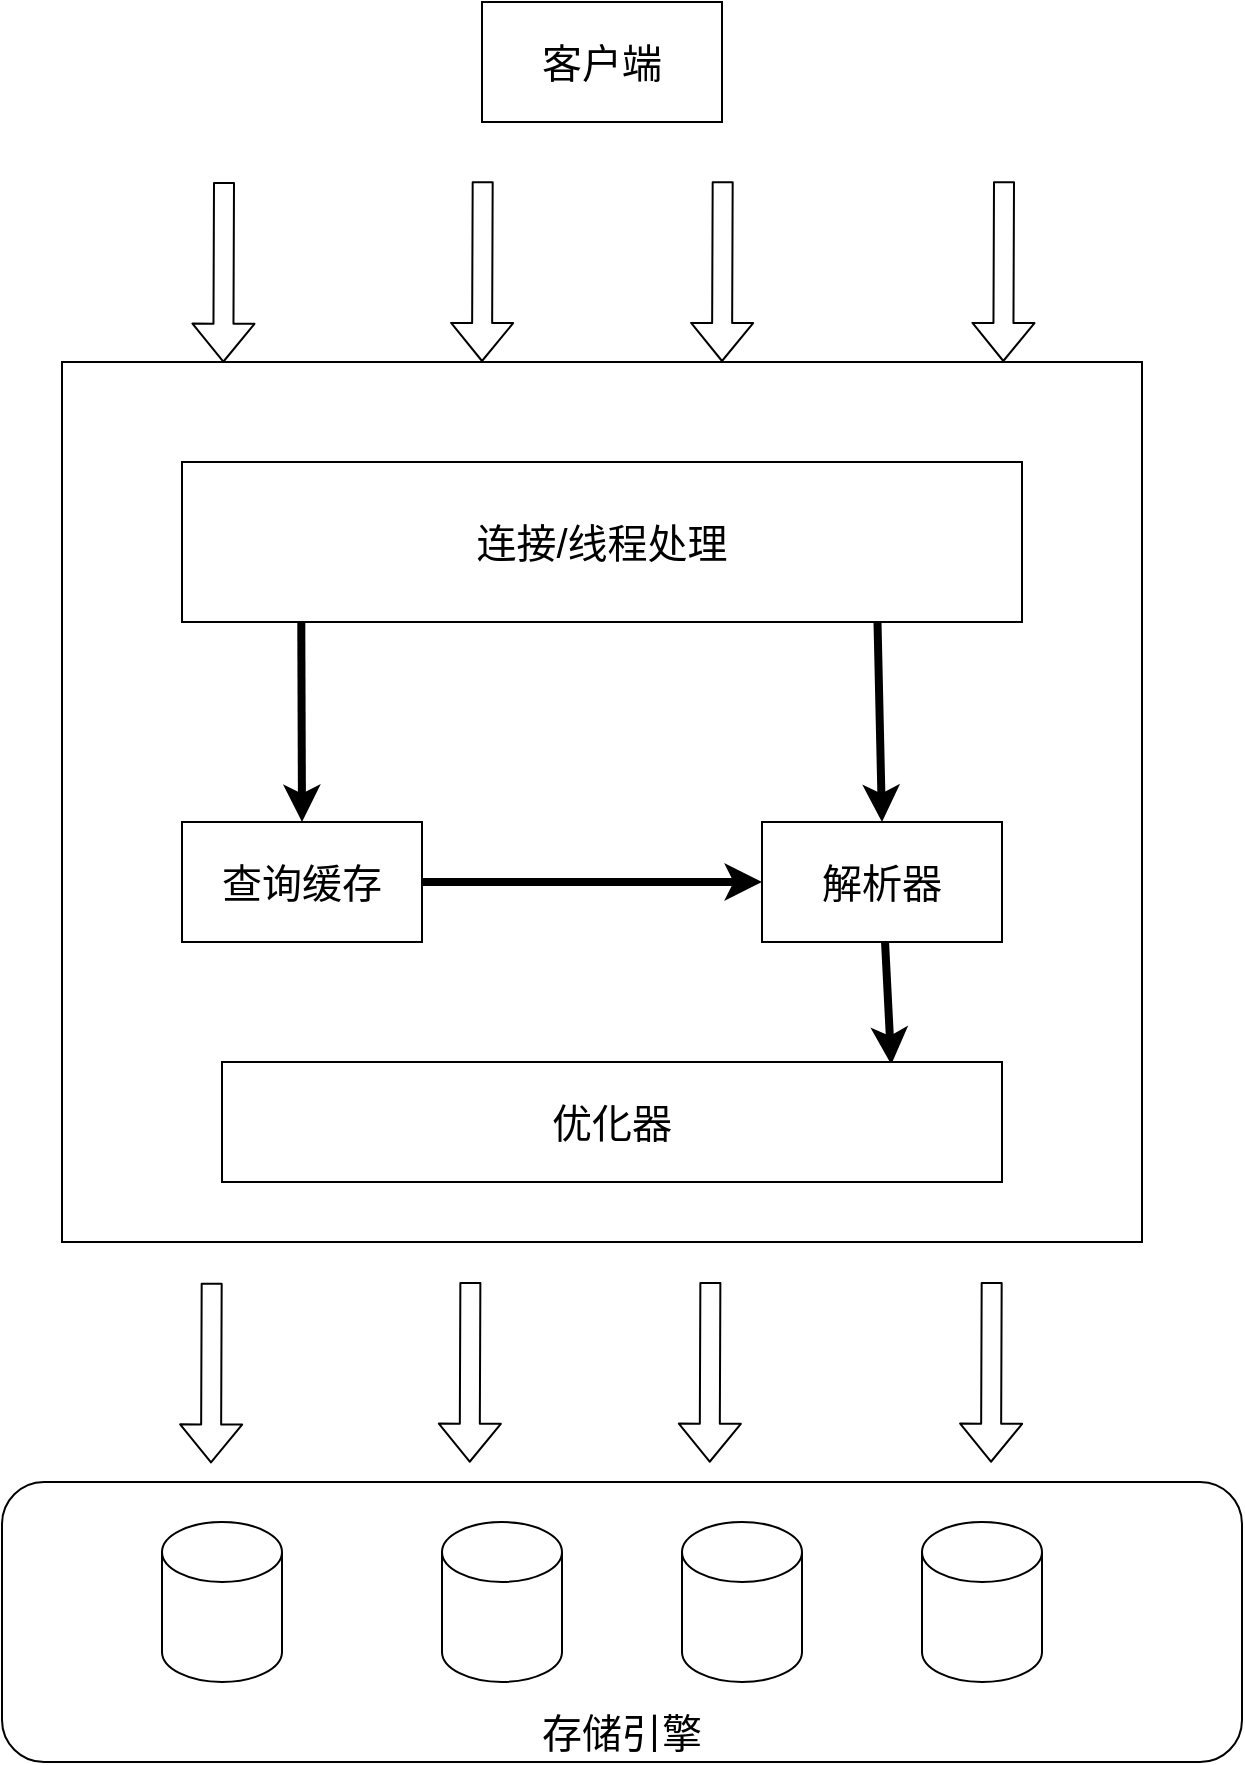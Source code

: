 <mxfile>
    <diagram id="9KvTXoX52xviQZ7ddv7B" name="Page-2">
        <mxGraphModel dx="721" dy="595" grid="1" gridSize="10" guides="1" tooltips="1" connect="1" arrows="1" fold="1" page="1" pageScale="1" pageWidth="3300" pageHeight="4681" math="0" shadow="0">
            <root>
                <mxCell id="0"/>
                <mxCell id="1" parent="0"/>
                <mxCell id="GwxzEuDQ2krY600zYPNT-24" value="存储引擎" style="rounded=1;whiteSpace=wrap;html=1;fontSize=20;verticalAlign=bottom;" parent="1" vertex="1">
                    <mxGeometry x="280" y="990" width="620" height="140" as="geometry"/>
                </mxCell>
                <mxCell id="GwxzEuDQ2krY600zYPNT-1" value="" style="whiteSpace=wrap;html=1;" parent="1" vertex="1">
                    <mxGeometry x="310" y="430" width="540" height="440" as="geometry"/>
                </mxCell>
                <mxCell id="GwxzEuDQ2krY600zYPNT-2" value="" style="shape=flexArrow;endArrow=classic;html=1;entryX=0.521;entryY=0.001;entryDx=0;entryDy=0;entryPerimeter=0;" parent="1" edge="1">
                    <mxGeometry width="50" height="50" relative="1" as="geometry">
                        <mxPoint x="391" y="340" as="sourcePoint"/>
                        <mxPoint x="390.66" y="430.37" as="targetPoint"/>
                    </mxGeometry>
                </mxCell>
                <mxCell id="GwxzEuDQ2krY600zYPNT-3" value="" style="shape=flexArrow;endArrow=classic;html=1;entryX=0.521;entryY=0.001;entryDx=0;entryDy=0;entryPerimeter=0;" parent="1" edge="1">
                    <mxGeometry width="50" height="50" relative="1" as="geometry">
                        <mxPoint x="520.34" y="339.63" as="sourcePoint"/>
                        <mxPoint x="520.0" y="430" as="targetPoint"/>
                    </mxGeometry>
                </mxCell>
                <mxCell id="GwxzEuDQ2krY600zYPNT-4" value="" style="shape=flexArrow;endArrow=classic;html=1;entryX=0.521;entryY=0.001;entryDx=0;entryDy=0;entryPerimeter=0;" parent="1" edge="1">
                    <mxGeometry width="50" height="50" relative="1" as="geometry">
                        <mxPoint x="640.34" y="339.63" as="sourcePoint"/>
                        <mxPoint x="640.0" y="430" as="targetPoint"/>
                    </mxGeometry>
                </mxCell>
                <mxCell id="GwxzEuDQ2krY600zYPNT-5" value="" style="shape=flexArrow;endArrow=classic;html=1;entryX=0.521;entryY=0.001;entryDx=0;entryDy=0;entryPerimeter=0;" parent="1" edge="1">
                    <mxGeometry width="50" height="50" relative="1" as="geometry">
                        <mxPoint x="781" y="339.63" as="sourcePoint"/>
                        <mxPoint x="780.66" y="430" as="targetPoint"/>
                    </mxGeometry>
                </mxCell>
                <mxCell id="GwxzEuDQ2krY600zYPNT-6" value="客户端" style="rounded=0;whiteSpace=wrap;html=1;fontSize=20;" parent="1" vertex="1">
                    <mxGeometry x="520" y="250" width="120" height="60" as="geometry"/>
                </mxCell>
                <mxCell id="GwxzEuDQ2krY600zYPNT-9" style="edgeStyle=none;html=1;entryX=0.5;entryY=0;entryDx=0;entryDy=0;fontSize=20;exitX=0.142;exitY=1.005;exitDx=0;exitDy=0;exitPerimeter=0;strokeWidth=4;" parent="1" source="GwxzEuDQ2krY600zYPNT-7" target="GwxzEuDQ2krY600zYPNT-8" edge="1">
                    <mxGeometry relative="1" as="geometry"/>
                </mxCell>
                <mxCell id="GwxzEuDQ2krY600zYPNT-12" style="edgeStyle=none;html=1;entryX=0.5;entryY=0;entryDx=0;entryDy=0;strokeWidth=4;fontSize=20;exitX=0.828;exitY=1.005;exitDx=0;exitDy=0;exitPerimeter=0;" parent="1" source="GwxzEuDQ2krY600zYPNT-7" target="GwxzEuDQ2krY600zYPNT-10" edge="1">
                    <mxGeometry relative="1" as="geometry">
                        <mxPoint x="700" y="560" as="sourcePoint"/>
                    </mxGeometry>
                </mxCell>
                <mxCell id="GwxzEuDQ2krY600zYPNT-7" value="&lt;font style=&quot;font-size: 20px;&quot;&gt;连接/线程处理&lt;/font&gt;" style="rounded=0;whiteSpace=wrap;html=1;" parent="1" vertex="1">
                    <mxGeometry x="370" y="480" width="420" height="80" as="geometry"/>
                </mxCell>
                <mxCell id="GwxzEuDQ2krY600zYPNT-11" value="" style="edgeStyle=none;html=1;strokeWidth=4;fontSize=20;" parent="1" source="GwxzEuDQ2krY600zYPNT-8" target="GwxzEuDQ2krY600zYPNT-10" edge="1">
                    <mxGeometry relative="1" as="geometry"/>
                </mxCell>
                <mxCell id="GwxzEuDQ2krY600zYPNT-8" value="查询缓存" style="whiteSpace=wrap;html=1;rounded=0;fontSize=20;" parent="1" vertex="1">
                    <mxGeometry x="370" y="660" width="120" height="60" as="geometry"/>
                </mxCell>
                <mxCell id="GwxzEuDQ2krY600zYPNT-14" value="" style="edgeStyle=none;html=1;strokeWidth=4;fontSize=20;entryX=0.858;entryY=0.02;entryDx=0;entryDy=0;entryPerimeter=0;" parent="1" source="GwxzEuDQ2krY600zYPNT-10" target="GwxzEuDQ2krY600zYPNT-13" edge="1">
                    <mxGeometry relative="1" as="geometry"/>
                </mxCell>
                <mxCell id="GwxzEuDQ2krY600zYPNT-10" value="解析器" style="whiteSpace=wrap;html=1;rounded=0;fontSize=20;" parent="1" vertex="1">
                    <mxGeometry x="660" y="660" width="120" height="60" as="geometry"/>
                </mxCell>
                <mxCell id="GwxzEuDQ2krY600zYPNT-13" value="优化器" style="whiteSpace=wrap;html=1;rounded=0;fontSize=20;" parent="1" vertex="1">
                    <mxGeometry x="390" y="780" width="390" height="60" as="geometry"/>
                </mxCell>
                <mxCell id="GwxzEuDQ2krY600zYPNT-16" value="" style="shape=flexArrow;endArrow=classic;html=1;entryX=0.521;entryY=0.001;entryDx=0;entryDy=0;entryPerimeter=0;" parent="1" edge="1">
                    <mxGeometry width="50" height="50" relative="1" as="geometry">
                        <mxPoint x="384.84" y="890.37" as="sourcePoint"/>
                        <mxPoint x="384.5" y="980.74" as="targetPoint"/>
                    </mxGeometry>
                </mxCell>
                <mxCell id="GwxzEuDQ2krY600zYPNT-17" value="" style="shape=flexArrow;endArrow=classic;html=1;entryX=0.521;entryY=0.001;entryDx=0;entryDy=0;entryPerimeter=0;" parent="1" edge="1">
                    <mxGeometry width="50" height="50" relative="1" as="geometry">
                        <mxPoint x="514.18" y="890.0" as="sourcePoint"/>
                        <mxPoint x="513.84" y="980.37" as="targetPoint"/>
                    </mxGeometry>
                </mxCell>
                <mxCell id="GwxzEuDQ2krY600zYPNT-18" value="" style="shape=flexArrow;endArrow=classic;html=1;entryX=0.521;entryY=0.001;entryDx=0;entryDy=0;entryPerimeter=0;" parent="1" edge="1">
                    <mxGeometry width="50" height="50" relative="1" as="geometry">
                        <mxPoint x="634.18" y="890.0" as="sourcePoint"/>
                        <mxPoint x="633.84" y="980.37" as="targetPoint"/>
                    </mxGeometry>
                </mxCell>
                <mxCell id="GwxzEuDQ2krY600zYPNT-19" value="" style="shape=flexArrow;endArrow=classic;html=1;entryX=0.521;entryY=0.001;entryDx=0;entryDy=0;entryPerimeter=0;" parent="1" edge="1">
                    <mxGeometry width="50" height="50" relative="1" as="geometry">
                        <mxPoint x="774.84" y="890.0" as="sourcePoint"/>
                        <mxPoint x="774.5" y="980.37" as="targetPoint"/>
                    </mxGeometry>
                </mxCell>
                <mxCell id="GwxzEuDQ2krY600zYPNT-20" value="" style="shape=cylinder3;whiteSpace=wrap;html=1;boundedLbl=1;backgroundOutline=1;size=15;fontSize=20;" parent="1" vertex="1">
                    <mxGeometry x="360" y="1010" width="60" height="80" as="geometry"/>
                </mxCell>
                <mxCell id="GwxzEuDQ2krY600zYPNT-21" value="" style="shape=cylinder3;whiteSpace=wrap;html=1;boundedLbl=1;backgroundOutline=1;size=15;fontSize=20;" parent="1" vertex="1">
                    <mxGeometry x="500" y="1010" width="60" height="80" as="geometry"/>
                </mxCell>
                <mxCell id="GwxzEuDQ2krY600zYPNT-22" value="" style="shape=cylinder3;whiteSpace=wrap;html=1;boundedLbl=1;backgroundOutline=1;size=15;fontSize=20;" parent="1" vertex="1">
                    <mxGeometry x="620" y="1010" width="60" height="80" as="geometry"/>
                </mxCell>
                <mxCell id="GwxzEuDQ2krY600zYPNT-23" value="" style="shape=cylinder3;whiteSpace=wrap;html=1;boundedLbl=1;backgroundOutline=1;size=15;fontSize=20;" parent="1" vertex="1">
                    <mxGeometry x="740" y="1010" width="60" height="80" as="geometry"/>
                </mxCell>
            </root>
        </mxGraphModel>
    </diagram>
    <diagram id="X88aq4McNf35m12QqFai" name="Page-1">
        <mxGraphModel dx="1030" dy="850" grid="1" gridSize="10" guides="1" tooltips="1" connect="1" arrows="1" fold="1" page="1" pageScale="1" pageWidth="3300" pageHeight="4681" math="0" shadow="0">
            <root>
                <mxCell id="0"/>
                <mxCell id="1" parent="0"/>
                <mxCell id="4" value="" style="edgeStyle=none;html=1;" parent="1" source="2" target="3" edge="1">
                    <mxGeometry relative="1" as="geometry"/>
                </mxCell>
                <mxCell id="2" value="KMP算法" style="rounded=1;whiteSpace=wrap;html=1;fillColor=none;" parent="1" vertex="1">
                    <mxGeometry x="406" y="140" width="90" height="30" as="geometry"/>
                </mxCell>
                <mxCell id="6" value="" style="edgeStyle=none;html=1;" parent="1" source="3" target="5" edge="1">
                    <mxGeometry relative="1" as="geometry"/>
                </mxCell>
                <mxCell id="16" value="" style="edgeStyle=none;html=1;" parent="1" source="3" target="15" edge="1">
                    <mxGeometry relative="1" as="geometry"/>
                </mxCell>
                <mxCell id="3" value="构建Next数组" style="whiteSpace=wrap;html=1;fillColor=none;rounded=1;" parent="1" vertex="1">
                    <mxGeometry x="406" y="210" width="90" height="30" as="geometry"/>
                </mxCell>
                <mxCell id="8" value="" style="edgeStyle=none;html=1;" parent="1" source="5" target="7" edge="1">
                    <mxGeometry relative="1" as="geometry"/>
                </mxCell>
                <mxCell id="5" value="根据next数组进行匹配" style="whiteSpace=wrap;html=1;fillColor=none;rounded=1;" parent="1" vertex="1">
                    <mxGeometry x="576" y="205" width="90" height="40" as="geometry"/>
                </mxCell>
                <mxCell id="10" value="是" style="edgeStyle=none;html=1;" parent="1" source="7" target="9" edge="1">
                    <mxGeometry relative="1" as="geometry"/>
                </mxCell>
                <mxCell id="13" value="否" style="edgeStyle=none;html=1;" parent="1" source="7" target="12" edge="1">
                    <mxGeometry relative="1" as="geometry"/>
                </mxCell>
                <mxCell id="7" value="当前字符与模式串相等" style="rhombus;whiteSpace=wrap;html=1;fillColor=none;rounded=1;" parent="1" vertex="1">
                    <mxGeometry x="531.88" y="310" width="178.25" height="80" as="geometry"/>
                </mxCell>
                <mxCell id="11" style="edgeStyle=none;html=1;" parent="1" source="9" edge="1">
                    <mxGeometry relative="1" as="geometry">
                        <mxPoint x="620" y="280" as="targetPoint"/>
                        <Array as="points">
                            <mxPoint x="810" y="280"/>
                        </Array>
                    </mxGeometry>
                </mxCell>
                <mxCell id="9" value="继续进行下&lt;br&gt;一个字符匹配" style="whiteSpace=wrap;html=1;fillColor=none;rounded=1;" parent="1" vertex="1">
                    <mxGeometry x="749.995" y="320" width="120" height="60" as="geometry"/>
                </mxCell>
                <mxCell id="14" style="edgeStyle=none;html=1;" parent="1" source="12" edge="1">
                    <mxGeometry relative="1" as="geometry">
                        <mxPoint x="620.995" y="260" as="targetPoint"/>
                        <Array as="points">
                            <mxPoint x="950" y="460"/>
                            <mxPoint x="950" y="260"/>
                        </Array>
                    </mxGeometry>
                </mxCell>
                <mxCell id="12" value="跳转到next数组中对应位置" style="whiteSpace=wrap;html=1;fillColor=none;rounded=1;" parent="1" vertex="1">
                    <mxGeometry x="560.995" y="430" width="120" height="60" as="geometry"/>
                </mxCell>
                <mxCell id="18" value="" style="edgeStyle=none;html=1;entryX=0.5;entryY=0;entryDx=0;entryDy=0;" parent="1" source="15" target="19" edge="1">
                    <mxGeometry relative="1" as="geometry">
                        <mxPoint x="451" y="390" as="targetPoint"/>
                    </mxGeometry>
                </mxCell>
                <mxCell id="15" value="next[0]=-1&lt;br&gt;next[1]=0&lt;br&gt;&lt;span style=&quot;color: rgb(255, 255, 255); font-family: &amp;quot;DM Sans&amp;quot;, sans-serif; text-align: left;&quot;&gt;j = i - 1&lt;/span&gt;" style="whiteSpace=wrap;html=1;fillColor=none;rounded=1;" parent="1" vertex="1">
                    <mxGeometry x="391" y="290" width="120" height="60" as="geometry"/>
                </mxCell>
                <mxCell id="22" value="" style="edgeStyle=none;html=1;fontColor=#FFFFFF;" parent="1" source="19" target="21" edge="1">
                    <mxGeometry relative="1" as="geometry"/>
                </mxCell>
                <mxCell id="25" value="" style="edgeStyle=none;html=1;fontColor=#FFFFFF;" parent="1" source="19" target="24" edge="1">
                    <mxGeometry relative="1" as="geometry"/>
                </mxCell>
                <mxCell id="19" value="&lt;span style=&quot;font-family: &amp;quot;DM Sans&amp;quot;, sans-serif; text-align: left;&quot;&gt;&lt;font color=&quot;#ffffff&quot;&gt;pattern[i-1] == pattern[next[j]]&lt;/font&gt;&lt;/span&gt;" style="rhombus;whiteSpace=wrap;html=1;fillColor=none;rounded=1;verticalAlign=middle;labelPosition=center;verticalLabelPosition=middle;align=center;textDirection=ltr;" parent="1" vertex="1">
                    <mxGeometry x="345.93" y="390" width="210.13" height="60" as="geometry"/>
                </mxCell>
                <mxCell id="21" value="next[i]=next[j]+1" style="whiteSpace=wrap;html=1;fillColor=none;rounded=1;" parent="1" vertex="1">
                    <mxGeometry x="390.995" y="500" width="120" height="60" as="geometry"/>
                </mxCell>
                <mxCell id="27" value="" style="edgeStyle=none;html=1;fontColor=#FFFFFF;" parent="1" source="24" target="26" edge="1">
                    <mxGeometry relative="1" as="geometry"/>
                </mxCell>
                <mxCell id="24" value="j--" style="whiteSpace=wrap;html=1;fillColor=none;rounded=1;" parent="1" vertex="1">
                    <mxGeometry x="240" y="390" width="40" height="60" as="geometry"/>
                </mxCell>
                <mxCell id="29" value="" style="edgeStyle=none;html=1;fontColor=#FFFFFF;" parent="1" source="26" target="28" edge="1">
                    <mxGeometry relative="1" as="geometry"/>
                </mxCell>
                <mxCell id="26" value="j=0" style="rhombus;whiteSpace=wrap;html=1;fillColor=none;rounded=1;" parent="1" vertex="1">
                    <mxGeometry x="195" y="480" width="130" height="50" as="geometry"/>
                </mxCell>
                <mxCell id="28" value="next[i]=0" style="whiteSpace=wrap;html=1;fillColor=none;rounded=1;" parent="1" vertex="1">
                    <mxGeometry x="200" y="560" width="120" height="60" as="geometry"/>
                </mxCell>
                <mxCell id="32" value="" style="edgeStyle=none;html=1;fontColor=#FFFFFF;" parent="1" source="30" target="31" edge="1">
                    <mxGeometry relative="1" as="geometry"/>
                </mxCell>
                <mxCell id="34" value="" style="edgeStyle=none;html=1;fontColor=#FFFFFF;" parent="1" source="30" target="33" edge="1">
                    <mxGeometry relative="1" as="geometry"/>
                </mxCell>
                <mxCell id="37" value="" style="edgeStyle=none;html=1;fontColor=#FFFFFF;" parent="1" source="30" target="33" edge="1">
                    <mxGeometry relative="1" as="geometry"/>
                </mxCell>
                <mxCell id="39" value="" style="edgeStyle=none;html=1;fontColor=#FFFFFF;" parent="1" source="30" target="38" edge="1">
                    <mxGeometry relative="1" as="geometry"/>
                </mxCell>
                <mxCell id="30" value="AC自动机" style="whiteSpace=wrap;html=1;labelBackgroundColor=none;fontColor=#FFFFFF;" parent="1" vertex="1">
                    <mxGeometry x="286" y="780" width="120" height="60" as="geometry"/>
                </mxCell>
                <mxCell id="41" value="" style="edgeStyle=none;html=1;fontColor=#FFFFFF;" parent="1" source="31" target="40" edge="1">
                    <mxGeometry relative="1" as="geometry"/>
                </mxCell>
                <mxCell id="31" value="构建Trie树" style="whiteSpace=wrap;html=1;fontColor=#FFFFFF;labelBackgroundColor=none;" parent="1" vertex="1">
                    <mxGeometry x="110" y="900" width="120" height="60" as="geometry"/>
                </mxCell>
                <mxCell id="45" value="" style="edgeStyle=none;html=1;fontColor=#FFFFFF;" parent="1" source="33" target="44" edge="1">
                    <mxGeometry relative="1" as="geometry"/>
                </mxCell>
                <mxCell id="33" value="添加失败指针" style="whiteSpace=wrap;html=1;fontColor=#FFFFFF;labelBackgroundColor=none;" parent="1" vertex="1">
                    <mxGeometry x="286" y="900" width="120" height="60" as="geometry"/>
                </mxCell>
                <mxCell id="49" value="" style="edgeStyle=none;html=1;fontColor=#FFFFFF;" parent="1" source="38" target="48" edge="1">
                    <mxGeometry relative="1" as="geometry"/>
                </mxCell>
                <mxCell id="38" value="匹配文本串" style="whiteSpace=wrap;html=1;fontColor=#FFFFFF;labelBackgroundColor=none;" parent="1" vertex="1">
                    <mxGeometry x="470" y="900" width="120" height="60" as="geometry"/>
                </mxCell>
                <mxCell id="43" value="" style="edgeStyle=none;html=1;fontColor=#FFFFFF;" parent="1" source="40" target="42" edge="1">
                    <mxGeometry relative="1" as="geometry"/>
                </mxCell>
                <mxCell id="40" value="初始化根节点（将根节点置为空）" style="whiteSpace=wrap;html=1;fontColor=#FFFFFF;labelBackgroundColor=none;" parent="1" vertex="1">
                    <mxGeometry x="67.5" y="1010" width="205" height="60" as="geometry"/>
                </mxCell>
                <mxCell id="42" value="添加模式串节点，在树上添加路径" style="whiteSpace=wrap;html=1;fontColor=#FFFFFF;labelBackgroundColor=none;" parent="1" vertex="1">
                    <mxGeometry x="110" y="1110" width="120" height="60" as="geometry"/>
                </mxCell>
                <mxCell id="47" value="" style="edgeStyle=none;html=1;fontColor=#FFFFFF;" parent="1" source="44" target="46" edge="1">
                    <mxGeometry relative="1" as="geometry"/>
                </mxCell>
                <mxCell id="44" value="初始化失败指针，&lt;br&gt;遍历所有节点&lt;br&gt;失败指针均指向根节点" style="whiteSpace=wrap;html=1;fontColor=#FFFFFF;labelBackgroundColor=none;" parent="1" vertex="1">
                    <mxGeometry x="280" y="1010" width="134" height="60" as="geometry"/>
                </mxCell>
                <mxCell id="46" value="广度优先搜索遍历所有非根节点实现失败指针" style="whiteSpace=wrap;html=1;fontColor=#FFFFFF;labelBackgroundColor=none;" parent="1" vertex="1">
                    <mxGeometry x="279" y="1110" width="134" height="60" as="geometry"/>
                </mxCell>
                <mxCell id="51" value="" style="edgeStyle=none;html=1;fontColor=#FFFFFF;" parent="1" source="48" target="50" edge="1">
                    <mxGeometry relative="1" as="geometry"/>
                </mxCell>
                <mxCell id="48" value="与模式串进行匹配" style="whiteSpace=wrap;html=1;fontColor=#FFFFFF;labelBackgroundColor=none;" parent="1" vertex="1">
                    <mxGeometry x="470" y="1010" width="120" height="60" as="geometry"/>
                </mxCell>
                <mxCell id="50" value="&lt;span style=&quot;background-color: rgb(0, 0, 0);&quot;&gt;匹配失败就跳转至失败指针直至成功&lt;span style=&quot;font-family: &amp;quot;DM Sans&amp;quot;, sans-serif; text-align: left;&quot;&gt;直到找到一个匹配的关键字或者到达根节点&lt;/span&gt;&lt;/span&gt;" style="whiteSpace=wrap;html=1;fontColor=#FFFFFF;labelBackgroundColor=none;" parent="1" vertex="1">
                    <mxGeometry x="470" y="1110" width="120" height="60" as="geometry"/>
                </mxCell>
                <mxCell id="54" value="" style="edgeStyle=none;html=1;fontColor=#FFFFFF;" parent="1" source="52" target="53" edge="1">
                    <mxGeometry relative="1" as="geometry"/>
                </mxCell>
                <mxCell id="56" value="" style="edgeStyle=none;html=1;fontColor=#FFFFFF;" parent="1" source="52" target="55" edge="1">
                    <mxGeometry relative="1" as="geometry"/>
                </mxCell>
                <mxCell id="52" value="BM算法" style="whiteSpace=wrap;html=1;labelBackgroundColor=none;fontColor=#FFFFFF;" parent="1" vertex="1">
                    <mxGeometry x="950" y="770" width="120" height="60" as="geometry"/>
                </mxCell>
                <mxCell id="59" value="" style="edgeStyle=none;html=1;fontColor=#FFFFFF;" parent="1" source="53" target="58" edge="1">
                    <mxGeometry relative="1" as="geometry"/>
                </mxCell>
                <mxCell id="61" value="" style="edgeStyle=none;html=1;fontColor=#FFFFFF;" parent="1" source="53" target="60" edge="1">
                    <mxGeometry relative="1" as="geometry"/>
                </mxCell>
                <mxCell id="53" value="预处理模式" style="whiteSpace=wrap;html=1;fontColor=#FFFFFF;labelBackgroundColor=none;" parent="1" vertex="1">
                    <mxGeometry x="810" y="890" width="120" height="60" as="geometry"/>
                </mxCell>
                <mxCell id="69" value="" style="edgeStyle=none;html=1;fontColor=#FFFFFF;" parent="1" source="55" target="68" edge="1">
                    <mxGeometry relative="1" as="geometry"/>
                </mxCell>
                <mxCell id="55" value="匹配阶段" style="whiteSpace=wrap;html=1;labelBackgroundColor=none;fontColor=#FFFFFF;" parent="1" vertex="1">
                    <mxGeometry x="1070" y="890" width="120" height="60" as="geometry"/>
                </mxCell>
                <mxCell id="65" value="" style="edgeStyle=none;html=1;fontColor=#FFFFFF;" parent="1" source="58" target="64" edge="1">
                    <mxGeometry relative="1" as="geometry"/>
                </mxCell>
                <mxCell id="58" value="坏字符" style="whiteSpace=wrap;html=1;fontColor=#FFFFFF;labelBackgroundColor=none;" parent="1" vertex="1">
                    <mxGeometry x="720" y="980" width="120" height="60" as="geometry"/>
                </mxCell>
                <mxCell id="67" value="" style="edgeStyle=none;html=1;fontColor=#FFFFFF;" parent="1" source="60" target="66" edge="1">
                    <mxGeometry relative="1" as="geometry"/>
                </mxCell>
                <mxCell id="60" value="好后缀" style="whiteSpace=wrap;html=1;fontColor=#FFFFFF;labelBackgroundColor=none;" parent="1" vertex="1">
                    <mxGeometry x="900" y="980" width="120" height="60" as="geometry"/>
                </mxCell>
                <mxCell id="71" value="" style="edgeStyle=none;html=1;" parent="1" source="64" target="70" edge="1">
                    <mxGeometry relative="1" as="geometry"/>
                </mxCell>
                <mxCell id="64" value="建立一个字符表记录每一个模式串字符最后出现的位置" style="whiteSpace=wrap;html=1;fontColor=#FFFFFF;labelBackgroundColor=none;" parent="1" vertex="1">
                    <mxGeometry x="720" y="1080" width="120" height="60" as="geometry"/>
                </mxCell>
                <mxCell id="79" value="" style="edgeStyle=none;html=1;fontColor=#FFFFFF;" parent="1" source="66" target="78" edge="1">
                    <mxGeometry relative="1" as="geometry"/>
                </mxCell>
                <mxCell id="66" value="当出现失败时，记录后缀与已匹配子串的距离，并进行移动" style="whiteSpace=wrap;html=1;fontColor=#FFFFFF;labelBackgroundColor=none;" parent="1" vertex="1">
                    <mxGeometry x="900" y="1080" width="120" height="60" as="geometry"/>
                </mxCell>
                <mxCell id="83" value="" style="edgeStyle=none;html=1;fontColor=#FFFFFF;entryX=0.433;entryY=-0.01;entryDx=0;entryDy=0;entryPerimeter=0;" parent="1" source="68" target="84" edge="1">
                    <mxGeometry relative="1" as="geometry">
                        <mxPoint x="1135" y="1140" as="targetPoint"/>
                    </mxGeometry>
                </mxCell>
                <mxCell id="68" value="从末尾开始&lt;br&gt;向右移动进行匹配" style="rhombus;whiteSpace=wrap;html=1;fontColor=#FFFFFF;labelBackgroundColor=none;" parent="1" vertex="1">
                    <mxGeometry x="1070" y="1000" width="130" height="80" as="geometry"/>
                </mxCell>
                <mxCell id="73" value="" style="edgeStyle=none;html=1;fontColor=#FFFFFF;" parent="1" source="70" target="72" edge="1">
                    <mxGeometry relative="1" as="geometry"/>
                </mxCell>
                <mxCell id="70" value="&lt;div style=&quot;font-family: Consolas, &amp;quot;Courier New&amp;quot;, monospace; font-size: 14px; line-height: 19px;&quot;&gt;&lt;div style=&quot;line-height: 19px;&quot;&gt;for i, char in enumerate(&lt;span style=&quot;font-style: italic;&quot;&gt;pattern&lt;/span&gt;)&lt;/div&gt;&lt;/div&gt;" style="rhombus;whiteSpace=wrap;html=1;fontColor=#FFFFFF;labelBackgroundColor=none;" parent="1" vertex="1">
                    <mxGeometry x="670.06" y="1180" width="219.87" height="80" as="geometry"/>
                </mxCell>
                <mxCell id="72" value="&lt;br&gt;&lt;div style=&quot;font-family: Consolas, &amp;quot;Courier New&amp;quot;, monospace; font-weight: normal; font-size: 14px; line-height: 19px;&quot;&gt;&lt;div&gt;last_occurrence[char] = i&lt;/div&gt;&lt;/div&gt;&lt;br&gt;" style="whiteSpace=wrap;html=1;fontColor=#FFFFFF;labelBackgroundColor=none;" parent="1" vertex="1">
                    <mxGeometry x="674.99" y="1300" width="210.01" height="60" as="geometry"/>
                </mxCell>
                <mxCell id="81" value="" style="edgeStyle=none;html=1;fontColor=#FFFFFF;" parent="1" source="78" target="80" edge="1">
                    <mxGeometry relative="1" as="geometry"/>
                </mxCell>
                <mxCell id="78" value="&lt;span style=&quot;font-family: Consolas, &amp;quot;Courier New&amp;quot;, monospace; font-size: 14px;&quot;&gt;last = last_occurrence.get(&lt;/span&gt;&lt;span style=&quot;font-family: Consolas, &amp;quot;Courier New&amp;quot;, monospace; font-size: 14px; font-style: italic;&quot;&gt;text&lt;/span&gt;&lt;span style=&quot;font-family: Consolas, &amp;quot;Courier New&amp;quot;, monospace; font-size: 14px;&quot;&gt;[i], -1)&lt;br&gt;&lt;/span&gt;" style="whiteSpace=wrap;html=1;fontColor=#FFFFFF;labelBackgroundColor=none;" parent="1" vertex="1">
                    <mxGeometry x="930" y="1180" width="320" height="60" as="geometry"/>
                </mxCell>
                <mxCell id="82" style="edgeStyle=none;html=1;entryX=1;entryY=0.5;entryDx=0;entryDy=0;fontColor=#FFFFFF;" parent="1" source="80" target="68" edge="1">
                    <mxGeometry relative="1" as="geometry">
                        <Array as="points">
                            <mxPoint x="1320" y="1310"/>
                            <mxPoint x="1320" y="1040"/>
                        </Array>
                    </mxGeometry>
                </mxCell>
                <mxCell id="80" value="移动模式串&lt;br&gt;i = i + m - min(last+1, j)" style="whiteSpace=wrap;html=1;fontColor=#FFFFFF;labelBackgroundColor=none;" parent="1" vertex="1">
                    <mxGeometry x="1020" y="1280" width="140" height="60" as="geometry"/>
                </mxCell>
                <mxCell id="84" value="当前字符匹配成功&lt;br&gt;i -= 1&lt;br&gt;j -= 1" style="whiteSpace=wrap;html=1;labelBackgroundColor=none;fontColor=#FFFFFF;" parent="1" vertex="1">
                    <mxGeometry x="1080" y="1100" width="120" height="60" as="geometry"/>
                </mxCell>
            </root>
        </mxGraphModel>
    </diagram>
</mxfile>